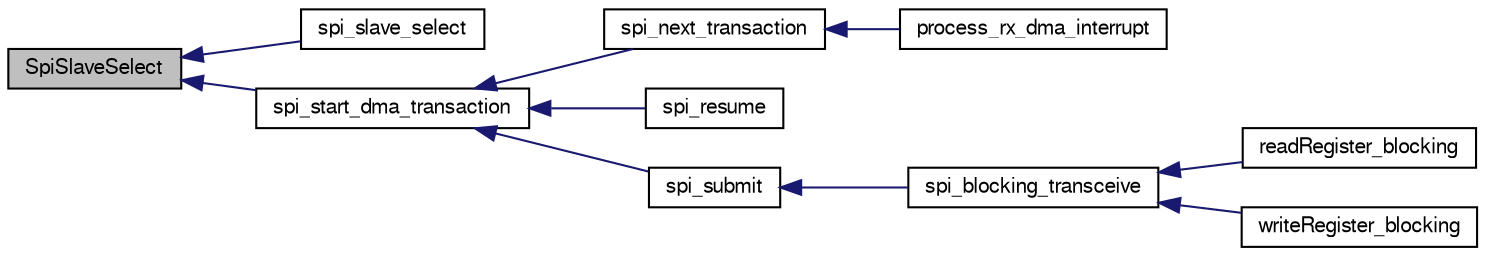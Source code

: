 digraph "SpiSlaveSelect"
{
  edge [fontname="FreeSans",fontsize="10",labelfontname="FreeSans",labelfontsize="10"];
  node [fontname="FreeSans",fontsize="10",shape=record];
  rankdir="LR";
  Node1 [label="SpiSlaveSelect",height=0.2,width=0.4,color="black", fillcolor="grey75", style="filled", fontcolor="black"];
  Node1 -> Node2 [dir="back",color="midnightblue",fontsize="10",style="solid",fontname="FreeSans"];
  Node2 [label="spi_slave_select",height=0.2,width=0.4,color="black", fillcolor="white", style="filled",URL="$group__spi.html#gad43916477f5d87b42eaa7d2099771568",tooltip="Select a slave. "];
  Node1 -> Node3 [dir="back",color="midnightblue",fontsize="10",style="solid",fontname="FreeSans"];
  Node3 [label="spi_start_dma_transaction",height=0.2,width=0.4,color="black", fillcolor="white", style="filled",URL="$stm32_2mcu__periph_2spi__arch_8c.html#a87e230295cb1339876faa6f6986a44e9",tooltip="Start a new transaction with DMA. "];
  Node3 -> Node4 [dir="back",color="midnightblue",fontsize="10",style="solid",fontname="FreeSans"];
  Node4 [label="spi_next_transaction",height=0.2,width=0.4,color="black", fillcolor="white", style="filled",URL="$stm32_2mcu__periph_2spi__arch_8c.html#ab28a9d2e45999868806bdbb2a422614f",tooltip="start next transaction if there is one in the queue "];
  Node4 -> Node5 [dir="back",color="midnightblue",fontsize="10",style="solid",fontname="FreeSans"];
  Node5 [label="process_rx_dma_interrupt",height=0.2,width=0.4,color="black", fillcolor="white", style="filled",URL="$stm32_2mcu__periph_2spi__arch_8c.html#ad55db59fe845c613959d0fe874905e5d",tooltip="Processing done after rx completes. "];
  Node3 -> Node6 [dir="back",color="midnightblue",fontsize="10",style="solid",fontname="FreeSans"];
  Node6 [label="spi_resume",height=0.2,width=0.4,color="black", fillcolor="white", style="filled",URL="$group__spi.html#gaf5ff5a9f93b73caf6532b7e25dd917b9",tooltip="Resume the SPI fifo. "];
  Node3 -> Node7 [dir="back",color="midnightblue",fontsize="10",style="solid",fontname="FreeSans"];
  Node7 [label="spi_submit",height=0.2,width=0.4,color="black", fillcolor="white", style="filled",URL="$group__spi.html#ga5d383931766cb373ebad0b8bc26d439d",tooltip="Submit a spi transaction. "];
  Node7 -> Node8 [dir="back",color="midnightblue",fontsize="10",style="solid",fontname="FreeSans"];
  Node8 [label="spi_blocking_transceive",height=0.2,width=0.4,color="black", fillcolor="white", style="filled",URL="$group__spi.html#ga66e55e817c63768ac9910dc6f7cc9447",tooltip="Perform a spi transaction (blocking). "];
  Node8 -> Node9 [dir="back",color="midnightblue",fontsize="10",style="solid",fontname="FreeSans"];
  Node9 [label="readRegister_blocking",height=0.2,width=0.4,color="black", fillcolor="white", style="filled",URL="$pmw3901_8c.html#a00ba06d3e6407dfaf867e6097462d617"];
  Node8 -> Node10 [dir="back",color="midnightblue",fontsize="10",style="solid",fontname="FreeSans"];
  Node10 [label="writeRegister_blocking",height=0.2,width=0.4,color="black", fillcolor="white", style="filled",URL="$pmw3901_8c.html#a8265440e872d2a53abf19f0caeb3ec9e"];
}
